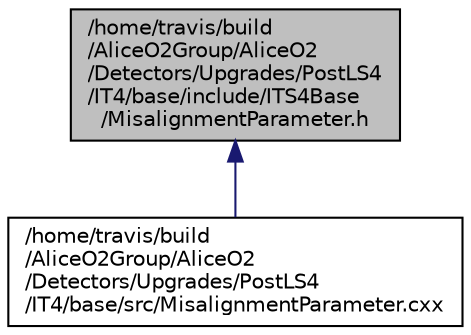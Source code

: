 digraph "/home/travis/build/AliceO2Group/AliceO2/Detectors/Upgrades/PostLS4/IT4/base/include/ITS4Base/MisalignmentParameter.h"
{
 // INTERACTIVE_SVG=YES
  bgcolor="transparent";
  edge [fontname="Helvetica",fontsize="10",labelfontname="Helvetica",labelfontsize="10"];
  node [fontname="Helvetica",fontsize="10",shape=record];
  Node4 [label="/home/travis/build\l/AliceO2Group/AliceO2\l/Detectors/Upgrades/PostLS4\l/IT4/base/include/ITS4Base\l/MisalignmentParameter.h",height=0.2,width=0.4,color="black", fillcolor="grey75", style="filled", fontcolor="black"];
  Node4 -> Node5 [dir="back",color="midnightblue",fontsize="10",style="solid",fontname="Helvetica"];
  Node5 [label="/home/travis/build\l/AliceO2Group/AliceO2\l/Detectors/Upgrades/PostLS4\l/IT4/base/src/MisalignmentParameter.cxx",height=0.2,width=0.4,color="black",URL="$dc/dad/Upgrades_2PostLS4_2IT4_2base_2src_2MisalignmentParameter_8cxx.html"];
}
